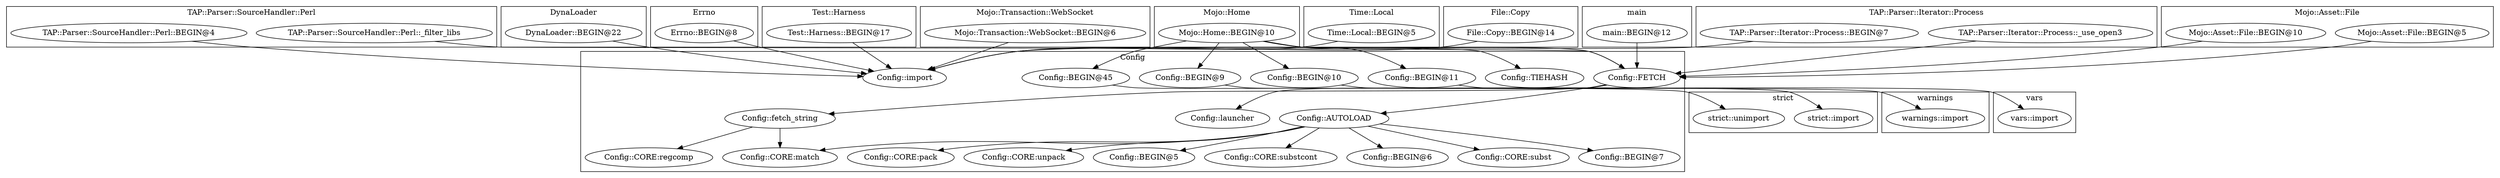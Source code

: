 digraph {
graph [overlap=false]
subgraph cluster_Config {
	label="Config";
	"Config::TIEHASH";
	"Config::BEGIN@45";
	"Config::CORE:match";
	"Config::BEGIN@5";
	"Config::AUTOLOAD";
	"Config::import";
	"Config::CORE:regcomp";
	"Config::BEGIN@10";
	"Config::BEGIN@9";
	"Config::CORE:substcont";
	"Config::BEGIN@6";
	"Config::FETCH";
	"Config::CORE:subst";
	"Config::fetch_string";
	"Config::BEGIN@7";
	"Config::BEGIN@11";
	"Config::CORE:pack";
	"Config::launcher";
	"Config::CORE:unpack";
}
subgraph cluster_TAP_Parser_SourceHandler_Perl {
	label="TAP::Parser::SourceHandler::Perl";
	"TAP::Parser::SourceHandler::Perl::BEGIN@4";
	"TAP::Parser::SourceHandler::Perl::_filter_libs";
}
subgraph cluster_DynaLoader {
	label="DynaLoader";
	"DynaLoader::BEGIN@22";
}
subgraph cluster_Errno {
	label="Errno";
	"Errno::BEGIN@8";
}
subgraph cluster_warnings {
	label="warnings";
	"warnings::import";
}
subgraph cluster_vars {
	label="vars";
	"vars::import";
}
subgraph cluster_strict {
	label="strict";
	"strict::import";
	"strict::unimport";
}
subgraph cluster_Test_Harness {
	label="Test::Harness";
	"Test::Harness::BEGIN@17";
}
subgraph cluster_Mojo_Transaction_WebSocket {
	label="Mojo::Transaction::WebSocket";
	"Mojo::Transaction::WebSocket::BEGIN@6";
}
subgraph cluster_Mojo_Home {
	label="Mojo::Home";
	"Mojo::Home::BEGIN@10";
}
subgraph cluster_Time_Local {
	label="Time::Local";
	"Time::Local::BEGIN@5";
}
subgraph cluster_File_Copy {
	label="File::Copy";
	"File::Copy::BEGIN@14";
}
subgraph cluster_main {
	label="main";
	"main::BEGIN@12";
}
subgraph cluster_TAP_Parser_Iterator_Process {
	label="TAP::Parser::Iterator::Process";
	"TAP::Parser::Iterator::Process::BEGIN@7";
	"TAP::Parser::Iterator::Process::_use_open3";
}
subgraph cluster_Mojo_Asset_File {
	label="Mojo::Asset::File";
	"Mojo::Asset::File::BEGIN@5";
	"Mojo::Asset::File::BEGIN@10";
}
"Config::fetch_string" -> "Config::CORE:match";
"Config::AUTOLOAD" -> "Config::CORE:match";
"Mojo::Home::BEGIN@10" -> "Config::BEGIN@10";
"Config::AUTOLOAD" -> "Config::CORE:pack";
"Config::AUTOLOAD" -> "Config::CORE:substcont";
"Config::FETCH" -> "Config::fetch_string";
"Mojo::Home::BEGIN@10" -> "Config::BEGIN@45";
"Mojo::Home::BEGIN@10" -> "Config::TIEHASH";
"Mojo::Transaction::WebSocket::BEGIN@6" -> "Config::import";
"TAP::Parser::Iterator::Process::BEGIN@7" -> "Config::import";
"DynaLoader::BEGIN@22" -> "Config::import";
"Time::Local::BEGIN@5" -> "Config::import";
"TAP::Parser::SourceHandler::Perl::BEGIN@4" -> "Config::import";
"Errno::BEGIN@8" -> "Config::import";
"Test::Harness::BEGIN@17" -> "Config::import";
"File::Copy::BEGIN@14" -> "Config::import";
"Mojo::Home::BEGIN@10" -> "Config::BEGIN@9";
"Config::AUTOLOAD" -> "Config::BEGIN@6";
"Config::BEGIN@45" -> "strict::unimport";
"Config::FETCH" -> "Config::AUTOLOAD";
"Config::AUTOLOAD" -> "Config::BEGIN@7";
"Config::BEGIN@10" -> "warnings::import";
"Mojo::Home::BEGIN@10" -> "Config::BEGIN@11";
"Config::FETCH" -> "Config::launcher";
"Config::AUTOLOAD" -> "Config::CORE:unpack";
"Config::AUTOLOAD" -> "Config::BEGIN@5";
"Config::fetch_string" -> "Config::CORE:regcomp";
"Config::BEGIN@11" -> "vars::import";
"Mojo::Asset::File::BEGIN@10" -> "Config::FETCH";
"Mojo::Asset::File::BEGIN@5" -> "Config::FETCH";
"Mojo::Home::BEGIN@10" -> "Config::FETCH";
"main::BEGIN@12" -> "Config::FETCH";
"TAP::Parser::SourceHandler::Perl::_filter_libs" -> "Config::FETCH";
"TAP::Parser::Iterator::Process::_use_open3" -> "Config::FETCH";
"Config::AUTOLOAD" -> "Config::CORE:subst";
"Config::BEGIN@9" -> "strict::import";
}
